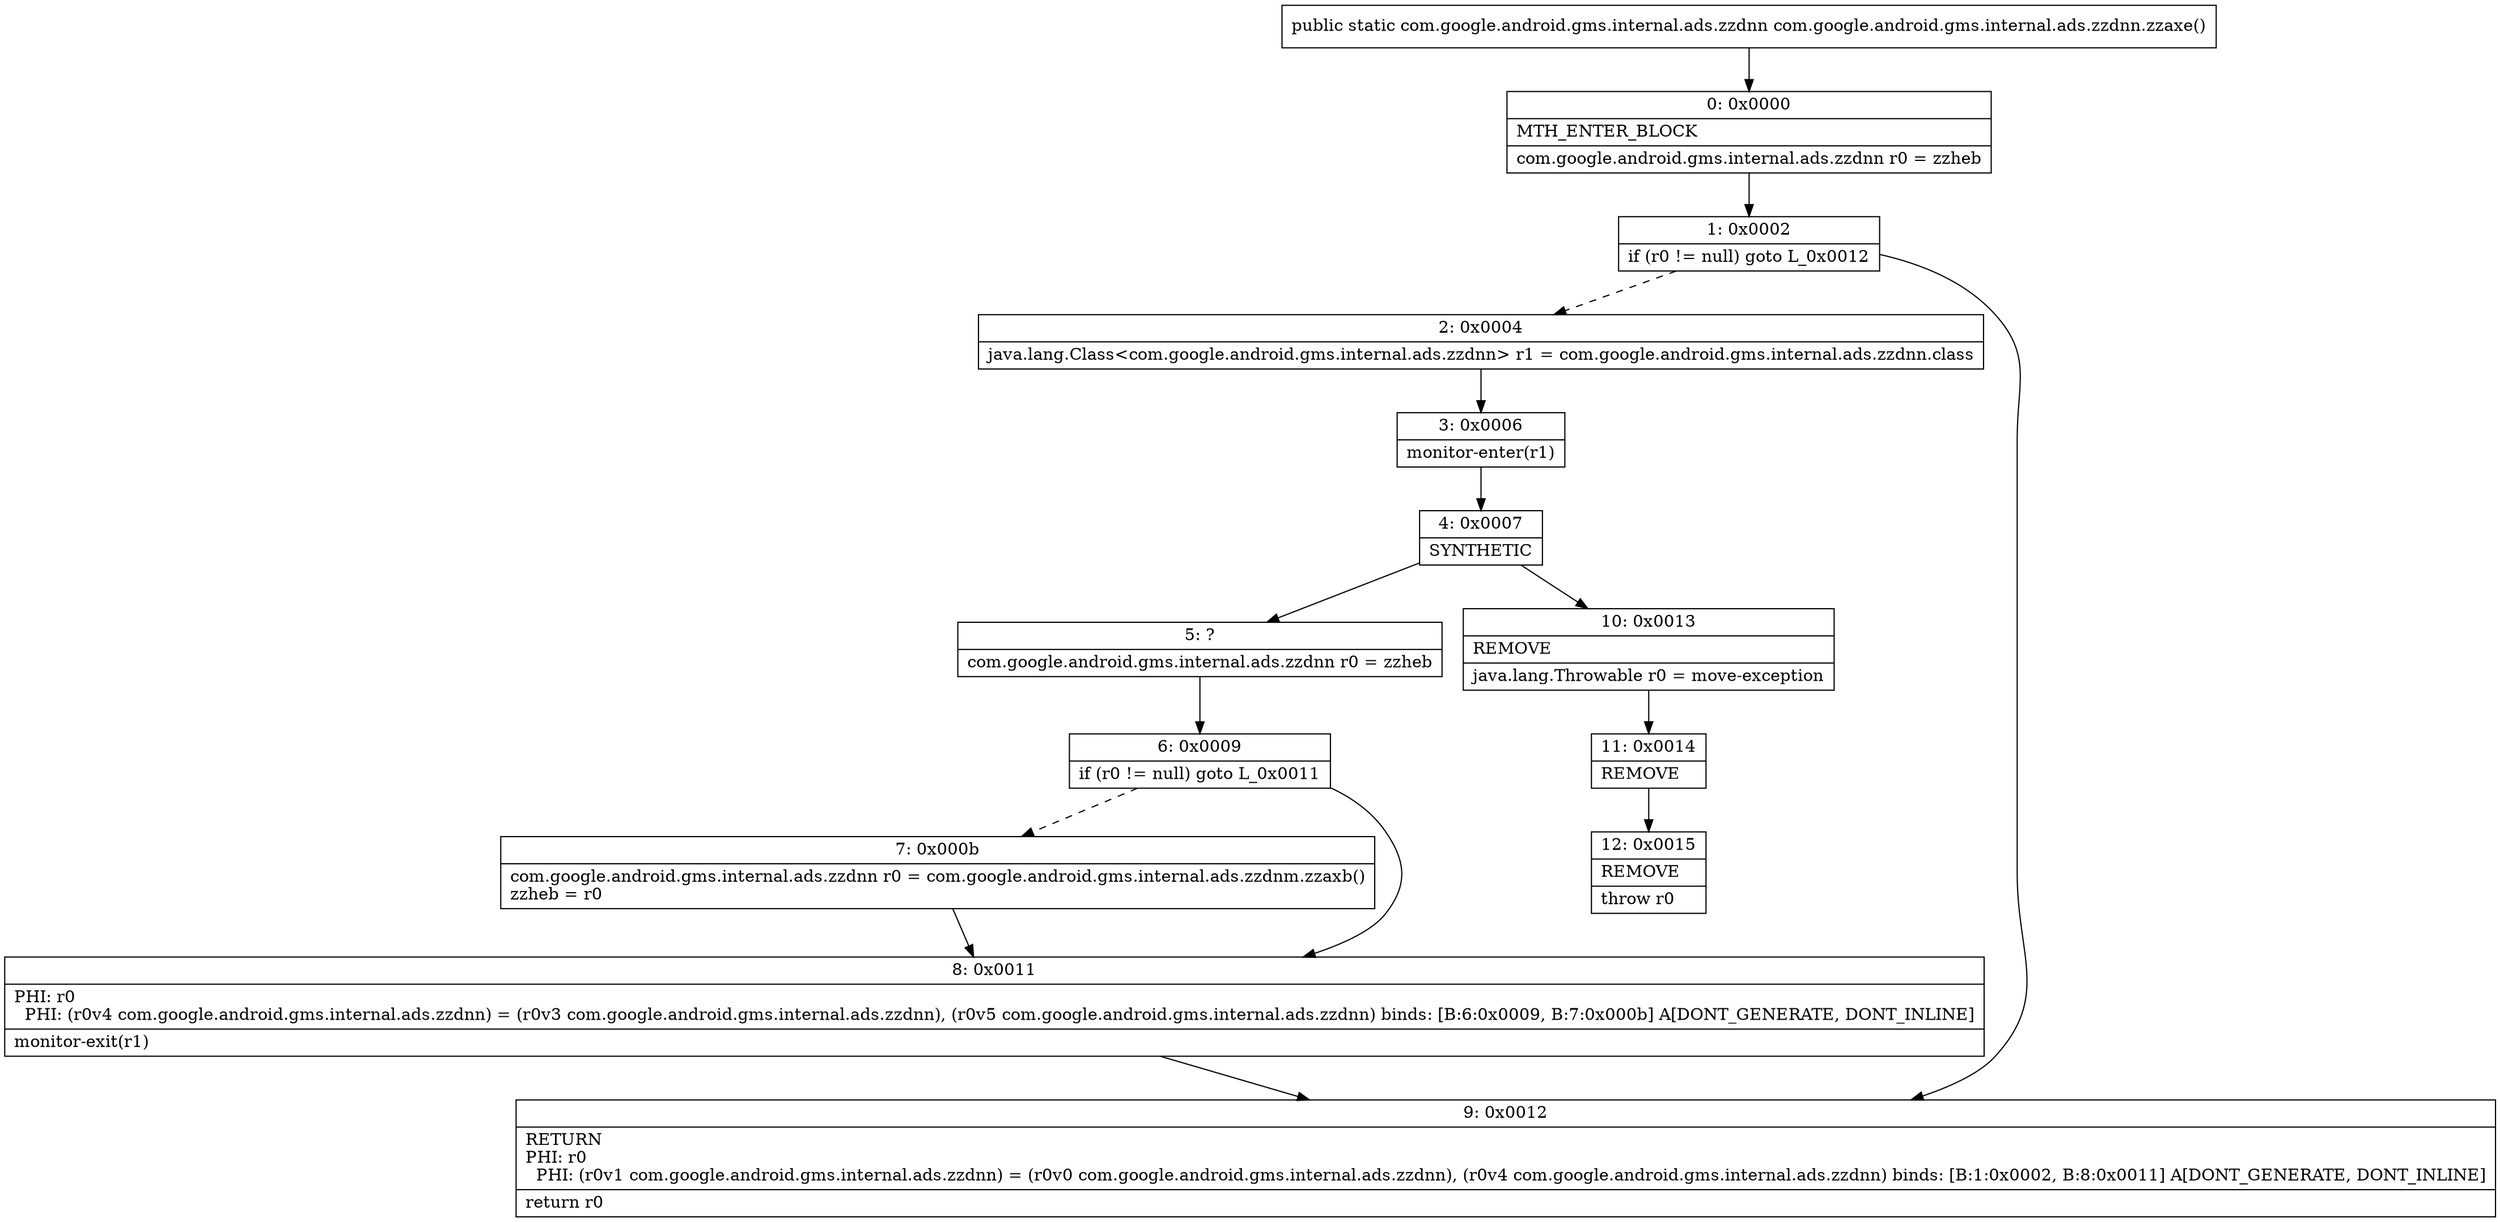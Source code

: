 digraph "CFG forcom.google.android.gms.internal.ads.zzdnn.zzaxe()Lcom\/google\/android\/gms\/internal\/ads\/zzdnn;" {
Node_0 [shape=record,label="{0\:\ 0x0000|MTH_ENTER_BLOCK\l|com.google.android.gms.internal.ads.zzdnn r0 = zzheb\l}"];
Node_1 [shape=record,label="{1\:\ 0x0002|if (r0 != null) goto L_0x0012\l}"];
Node_2 [shape=record,label="{2\:\ 0x0004|java.lang.Class\<com.google.android.gms.internal.ads.zzdnn\> r1 = com.google.android.gms.internal.ads.zzdnn.class\l}"];
Node_3 [shape=record,label="{3\:\ 0x0006|monitor\-enter(r1)\l}"];
Node_4 [shape=record,label="{4\:\ 0x0007|SYNTHETIC\l}"];
Node_5 [shape=record,label="{5\:\ ?|com.google.android.gms.internal.ads.zzdnn r0 = zzheb\l}"];
Node_6 [shape=record,label="{6\:\ 0x0009|if (r0 != null) goto L_0x0011\l}"];
Node_7 [shape=record,label="{7\:\ 0x000b|com.google.android.gms.internal.ads.zzdnn r0 = com.google.android.gms.internal.ads.zzdnm.zzaxb()\lzzheb = r0\l}"];
Node_8 [shape=record,label="{8\:\ 0x0011|PHI: r0 \l  PHI: (r0v4 com.google.android.gms.internal.ads.zzdnn) = (r0v3 com.google.android.gms.internal.ads.zzdnn), (r0v5 com.google.android.gms.internal.ads.zzdnn) binds: [B:6:0x0009, B:7:0x000b] A[DONT_GENERATE, DONT_INLINE]\l|monitor\-exit(r1)\l}"];
Node_9 [shape=record,label="{9\:\ 0x0012|RETURN\lPHI: r0 \l  PHI: (r0v1 com.google.android.gms.internal.ads.zzdnn) = (r0v0 com.google.android.gms.internal.ads.zzdnn), (r0v4 com.google.android.gms.internal.ads.zzdnn) binds: [B:1:0x0002, B:8:0x0011] A[DONT_GENERATE, DONT_INLINE]\l|return r0\l}"];
Node_10 [shape=record,label="{10\:\ 0x0013|REMOVE\l|java.lang.Throwable r0 = move\-exception\l}"];
Node_11 [shape=record,label="{11\:\ 0x0014|REMOVE\l}"];
Node_12 [shape=record,label="{12\:\ 0x0015|REMOVE\l|throw r0\l}"];
MethodNode[shape=record,label="{public static com.google.android.gms.internal.ads.zzdnn com.google.android.gms.internal.ads.zzdnn.zzaxe() }"];
MethodNode -> Node_0;
Node_0 -> Node_1;
Node_1 -> Node_2[style=dashed];
Node_1 -> Node_9;
Node_2 -> Node_3;
Node_3 -> Node_4;
Node_4 -> Node_5;
Node_4 -> Node_10;
Node_5 -> Node_6;
Node_6 -> Node_7[style=dashed];
Node_6 -> Node_8;
Node_7 -> Node_8;
Node_8 -> Node_9;
Node_10 -> Node_11;
Node_11 -> Node_12;
}


